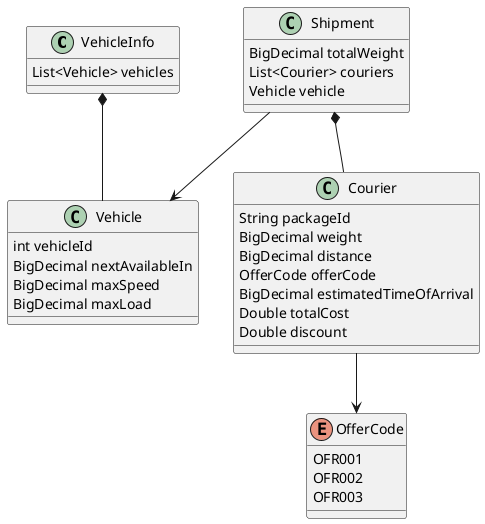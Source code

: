 @startuml
'https://plantuml.com/class-diagram

VehicleInfo *-- Vehicle
Shipment *-- Courier
Shipment --> Vehicle
Courier --> OfferCode

class Courier {
String packageId
BigDecimal weight
BigDecimal distance
OfferCode offerCode
BigDecimal estimatedTimeOfArrival
Double totalCost
Double discount
}

class VehicleInfo {
List<Vehicle> vehicles
}

class Vehicle {
int vehicleId
BigDecimal nextAvailableIn
BigDecimal maxSpeed
BigDecimal maxLoad
}

class Shipment{
BigDecimal totalWeight
List<Courier> couriers
Vehicle vehicle
}

enum OfferCode {
OFR001
OFR002
OFR003
}

@enduml